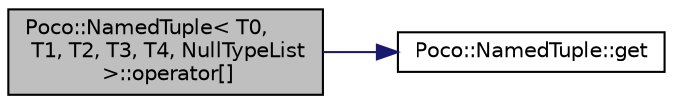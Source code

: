 digraph "Poco::NamedTuple&lt; T0, T1, T2, T3, T4, NullTypeList &gt;::operator[]"
{
 // LATEX_PDF_SIZE
  edge [fontname="Helvetica",fontsize="10",labelfontname="Helvetica",labelfontsize="10"];
  node [fontname="Helvetica",fontsize="10",shape=record];
  rankdir="LR";
  Node1 [label="Poco::NamedTuple\< T0,\l T1, T2, T3, T4, NullTypeList\l \>::operator[]",height=0.2,width=0.4,color="black", fillcolor="grey75", style="filled", fontcolor="black",tooltip=" "];
  Node1 -> Node2 [color="midnightblue",fontsize="10",style="solid"];
  Node2 [label="Poco::NamedTuple::get",height=0.2,width=0.4,color="black", fillcolor="white", style="filled",URL="$structPoco_1_1NamedTuple.html#a92a9310abbe41d4177a7a7b4c07030fe",tooltip=" "];
}
